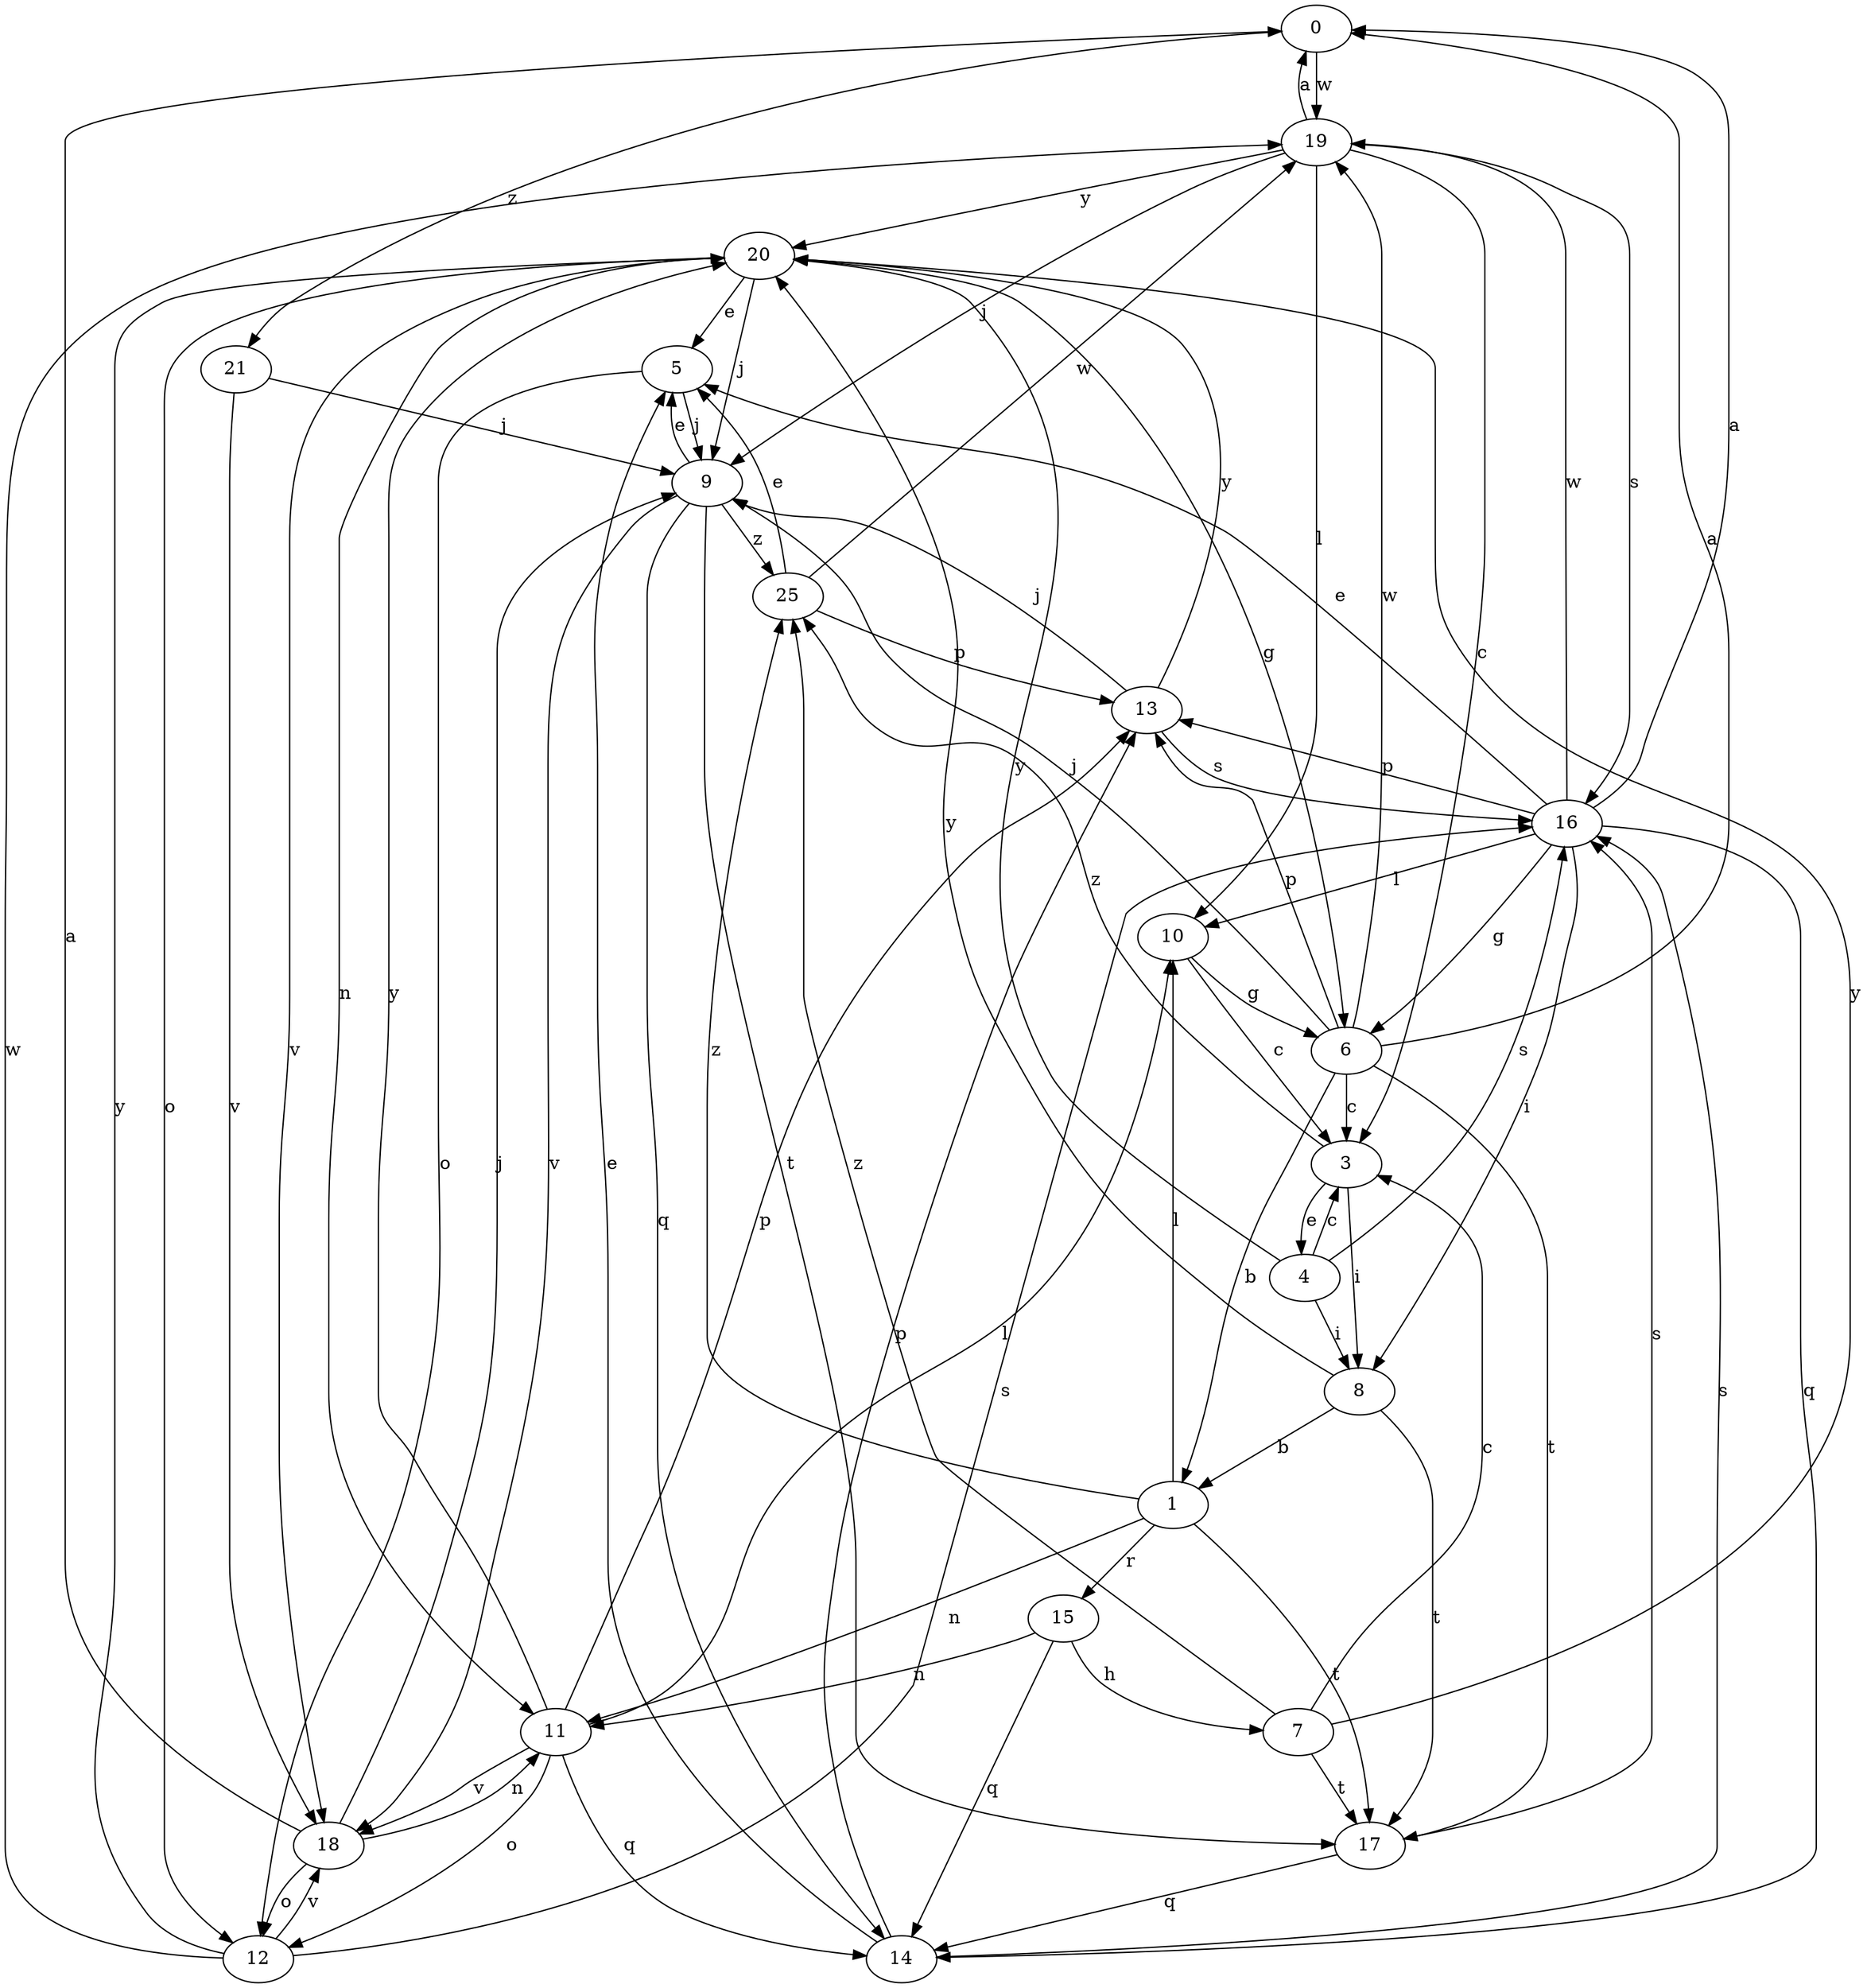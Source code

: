 strict digraph  {
0;
1;
3;
4;
5;
6;
7;
8;
9;
10;
11;
12;
13;
14;
15;
16;
17;
18;
19;
20;
21;
25;
0 -> 19  [label=w];
0 -> 21  [label=z];
1 -> 10  [label=l];
1 -> 11  [label=n];
1 -> 15  [label=r];
1 -> 17  [label=t];
1 -> 25  [label=z];
3 -> 4  [label=e];
3 -> 8  [label=i];
3 -> 25  [label=z];
4 -> 3  [label=c];
4 -> 8  [label=i];
4 -> 16  [label=s];
4 -> 20  [label=y];
5 -> 9  [label=j];
5 -> 12  [label=o];
6 -> 0  [label=a];
6 -> 1  [label=b];
6 -> 3  [label=c];
6 -> 9  [label=j];
6 -> 13  [label=p];
6 -> 17  [label=t];
6 -> 19  [label=w];
7 -> 3  [label=c];
7 -> 17  [label=t];
7 -> 20  [label=y];
7 -> 25  [label=z];
8 -> 1  [label=b];
8 -> 17  [label=t];
8 -> 20  [label=y];
9 -> 5  [label=e];
9 -> 14  [label=q];
9 -> 17  [label=t];
9 -> 18  [label=v];
9 -> 25  [label=z];
10 -> 3  [label=c];
10 -> 6  [label=g];
11 -> 10  [label=l];
11 -> 12  [label=o];
11 -> 13  [label=p];
11 -> 14  [label=q];
11 -> 18  [label=v];
11 -> 20  [label=y];
12 -> 16  [label=s];
12 -> 18  [label=v];
12 -> 19  [label=w];
12 -> 20  [label=y];
13 -> 9  [label=j];
13 -> 16  [label=s];
13 -> 20  [label=y];
14 -> 5  [label=e];
14 -> 13  [label=p];
14 -> 16  [label=s];
15 -> 7  [label=h];
15 -> 11  [label=n];
15 -> 14  [label=q];
16 -> 0  [label=a];
16 -> 5  [label=e];
16 -> 6  [label=g];
16 -> 8  [label=i];
16 -> 10  [label=l];
16 -> 13  [label=p];
16 -> 14  [label=q];
16 -> 19  [label=w];
17 -> 14  [label=q];
17 -> 16  [label=s];
18 -> 0  [label=a];
18 -> 9  [label=j];
18 -> 11  [label=n];
18 -> 12  [label=o];
19 -> 0  [label=a];
19 -> 3  [label=c];
19 -> 9  [label=j];
19 -> 10  [label=l];
19 -> 16  [label=s];
19 -> 20  [label=y];
20 -> 5  [label=e];
20 -> 6  [label=g];
20 -> 9  [label=j];
20 -> 11  [label=n];
20 -> 12  [label=o];
20 -> 18  [label=v];
21 -> 9  [label=j];
21 -> 18  [label=v];
25 -> 5  [label=e];
25 -> 13  [label=p];
25 -> 19  [label=w];
}
